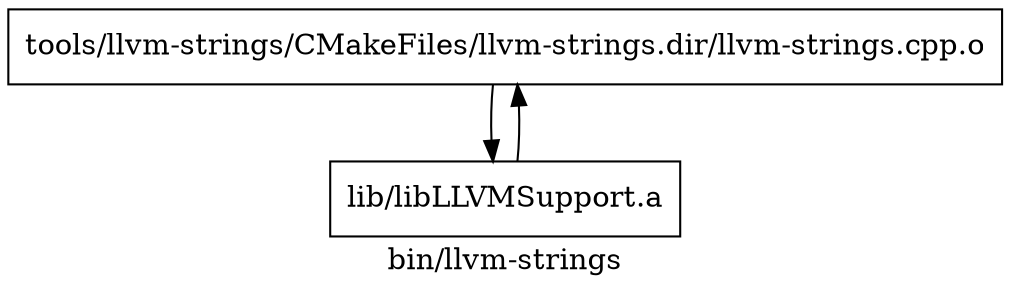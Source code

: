 digraph "bin/llvm-strings" {
	label="bin/llvm-strings";

	Node0x5646410e7828 [shape=record,shape=record,label="{tools/llvm-strings/CMakeFiles/llvm-strings.dir/llvm-strings.cpp.o}"];
	Node0x5646410e7828 -> Node0x5646410e6098;
	Node0x5646410e6098 [shape=record,shape=record,label="{lib/libLLVMSupport.a}"];
	Node0x5646410e6098 -> Node0x5646410e7828;
}
